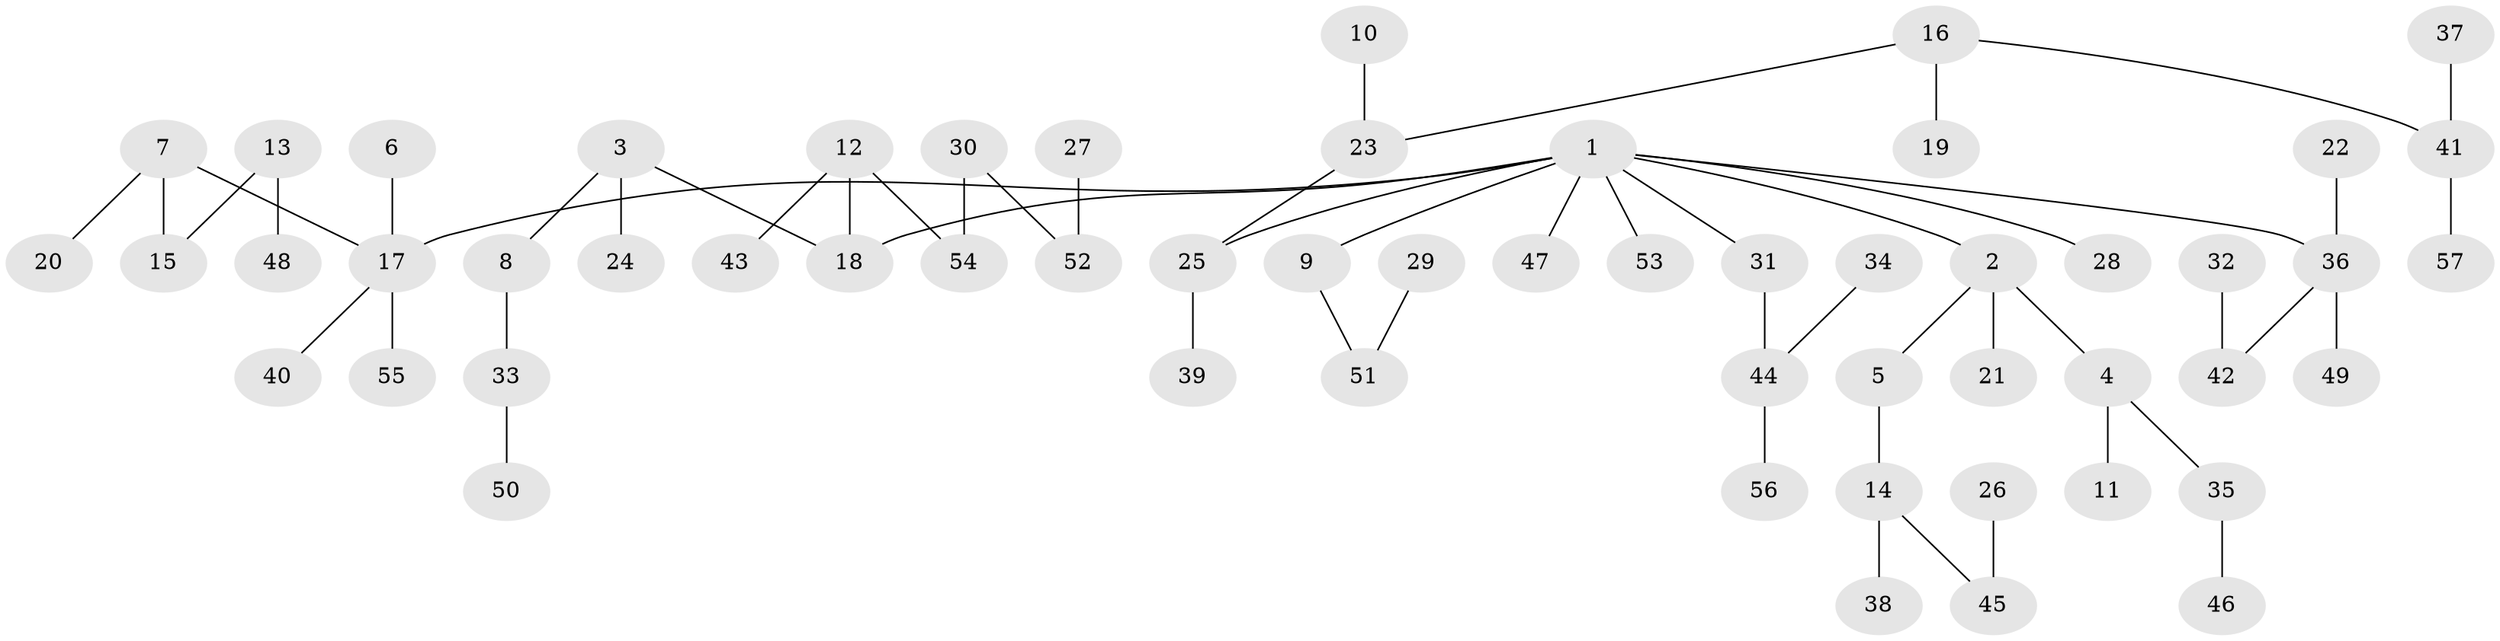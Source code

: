 // original degree distribution, {5: 0.035398230088495575, 4: 0.09734513274336283, 7: 0.017699115044247787, 2: 0.26548672566371684, 3: 0.08849557522123894, 1: 0.49557522123893805}
// Generated by graph-tools (version 1.1) at 2025/02/03/09/25 03:02:31]
// undirected, 57 vertices, 56 edges
graph export_dot {
graph [start="1"]
  node [color=gray90,style=filled];
  1;
  2;
  3;
  4;
  5;
  6;
  7;
  8;
  9;
  10;
  11;
  12;
  13;
  14;
  15;
  16;
  17;
  18;
  19;
  20;
  21;
  22;
  23;
  24;
  25;
  26;
  27;
  28;
  29;
  30;
  31;
  32;
  33;
  34;
  35;
  36;
  37;
  38;
  39;
  40;
  41;
  42;
  43;
  44;
  45;
  46;
  47;
  48;
  49;
  50;
  51;
  52;
  53;
  54;
  55;
  56;
  57;
  1 -- 2 [weight=1.0];
  1 -- 9 [weight=1.0];
  1 -- 17 [weight=1.0];
  1 -- 18 [weight=1.0];
  1 -- 25 [weight=1.0];
  1 -- 28 [weight=1.0];
  1 -- 31 [weight=1.0];
  1 -- 36 [weight=1.0];
  1 -- 47 [weight=1.0];
  1 -- 53 [weight=1.0];
  2 -- 4 [weight=1.0];
  2 -- 5 [weight=1.0];
  2 -- 21 [weight=1.0];
  3 -- 8 [weight=1.0];
  3 -- 18 [weight=1.0];
  3 -- 24 [weight=1.0];
  4 -- 11 [weight=1.0];
  4 -- 35 [weight=1.0];
  5 -- 14 [weight=1.0];
  6 -- 17 [weight=1.0];
  7 -- 15 [weight=1.0];
  7 -- 17 [weight=1.0];
  7 -- 20 [weight=1.0];
  8 -- 33 [weight=1.0];
  9 -- 51 [weight=1.0];
  10 -- 23 [weight=1.0];
  12 -- 18 [weight=1.0];
  12 -- 43 [weight=1.0];
  12 -- 54 [weight=1.0];
  13 -- 15 [weight=1.0];
  13 -- 48 [weight=1.0];
  14 -- 38 [weight=1.0];
  14 -- 45 [weight=1.0];
  16 -- 19 [weight=1.0];
  16 -- 23 [weight=1.0];
  16 -- 41 [weight=1.0];
  17 -- 40 [weight=1.0];
  17 -- 55 [weight=1.0];
  22 -- 36 [weight=1.0];
  23 -- 25 [weight=1.0];
  25 -- 39 [weight=1.0];
  26 -- 45 [weight=1.0];
  27 -- 52 [weight=1.0];
  29 -- 51 [weight=1.0];
  30 -- 52 [weight=1.0];
  30 -- 54 [weight=1.0];
  31 -- 44 [weight=1.0];
  32 -- 42 [weight=1.0];
  33 -- 50 [weight=1.0];
  34 -- 44 [weight=1.0];
  35 -- 46 [weight=1.0];
  36 -- 42 [weight=1.0];
  36 -- 49 [weight=1.0];
  37 -- 41 [weight=1.0];
  41 -- 57 [weight=1.0];
  44 -- 56 [weight=1.0];
}
